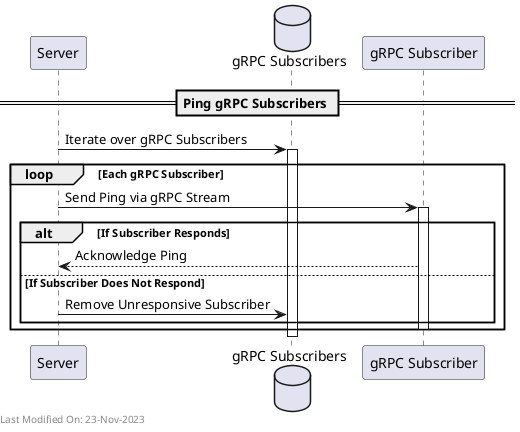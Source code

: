 @startuml
participant "Server" as S
database "gRPC Subscribers" as GRPC
participant "gRPC Subscriber" as GS

== Ping gRPC Subscribers ==
S -> GRPC : Iterate over gRPC Subscribers
activate GRPC
loop Each gRPC Subscriber
    S -> GS : Send Ping via gRPC Stream
    activate GS
    alt If Subscriber Responds
        GS --> S : Acknowledge Ping
    else If Subscriber Does Not Respond
        S -> GRPC : Remove Unresponsive Subscriber
    end
    deactivate GS
end
deactivate GRPC
deactivate S

left footer Last Modified On: 23-Nov-2023

@enduml
